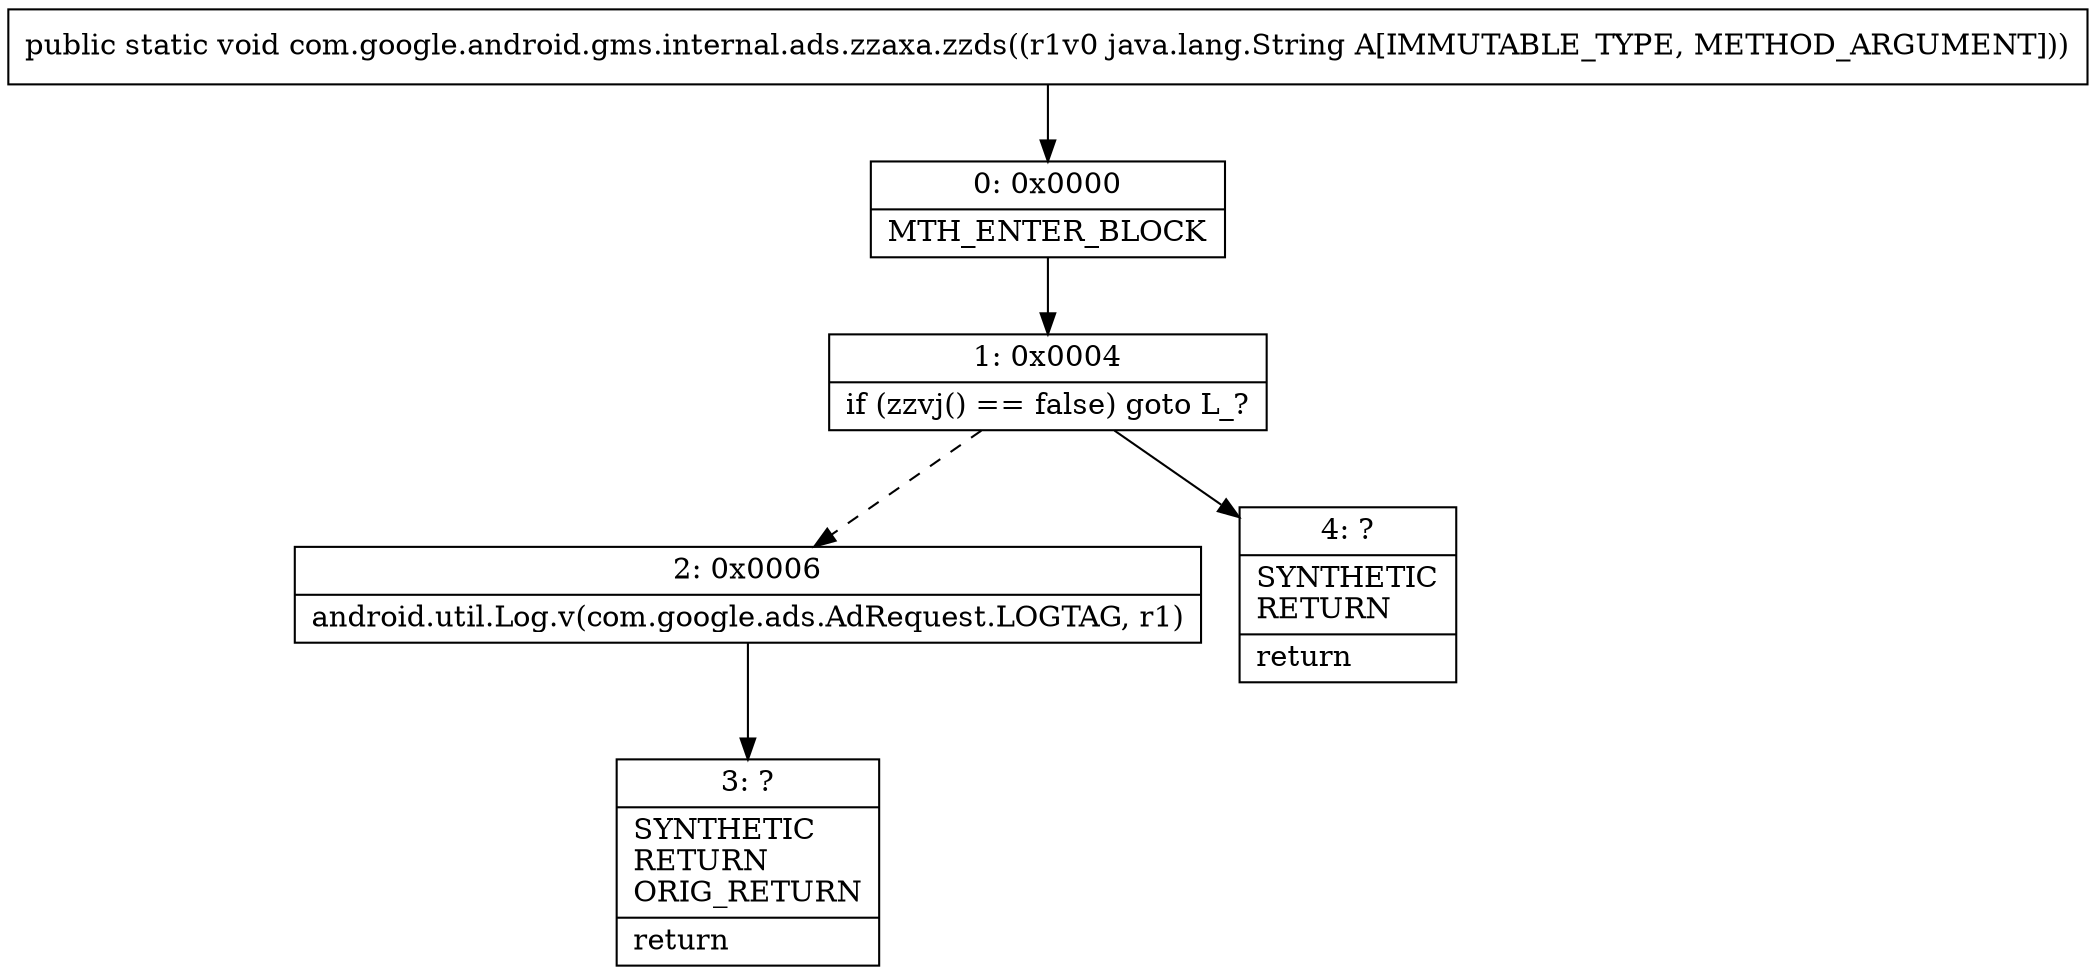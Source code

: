 digraph "CFG forcom.google.android.gms.internal.ads.zzaxa.zzds(Ljava\/lang\/String;)V" {
Node_0 [shape=record,label="{0\:\ 0x0000|MTH_ENTER_BLOCK\l}"];
Node_1 [shape=record,label="{1\:\ 0x0004|if (zzvj() == false) goto L_?\l}"];
Node_2 [shape=record,label="{2\:\ 0x0006|android.util.Log.v(com.google.ads.AdRequest.LOGTAG, r1)\l}"];
Node_3 [shape=record,label="{3\:\ ?|SYNTHETIC\lRETURN\lORIG_RETURN\l|return\l}"];
Node_4 [shape=record,label="{4\:\ ?|SYNTHETIC\lRETURN\l|return\l}"];
MethodNode[shape=record,label="{public static void com.google.android.gms.internal.ads.zzaxa.zzds((r1v0 java.lang.String A[IMMUTABLE_TYPE, METHOD_ARGUMENT])) }"];
MethodNode -> Node_0;
Node_0 -> Node_1;
Node_1 -> Node_2[style=dashed];
Node_1 -> Node_4;
Node_2 -> Node_3;
}

